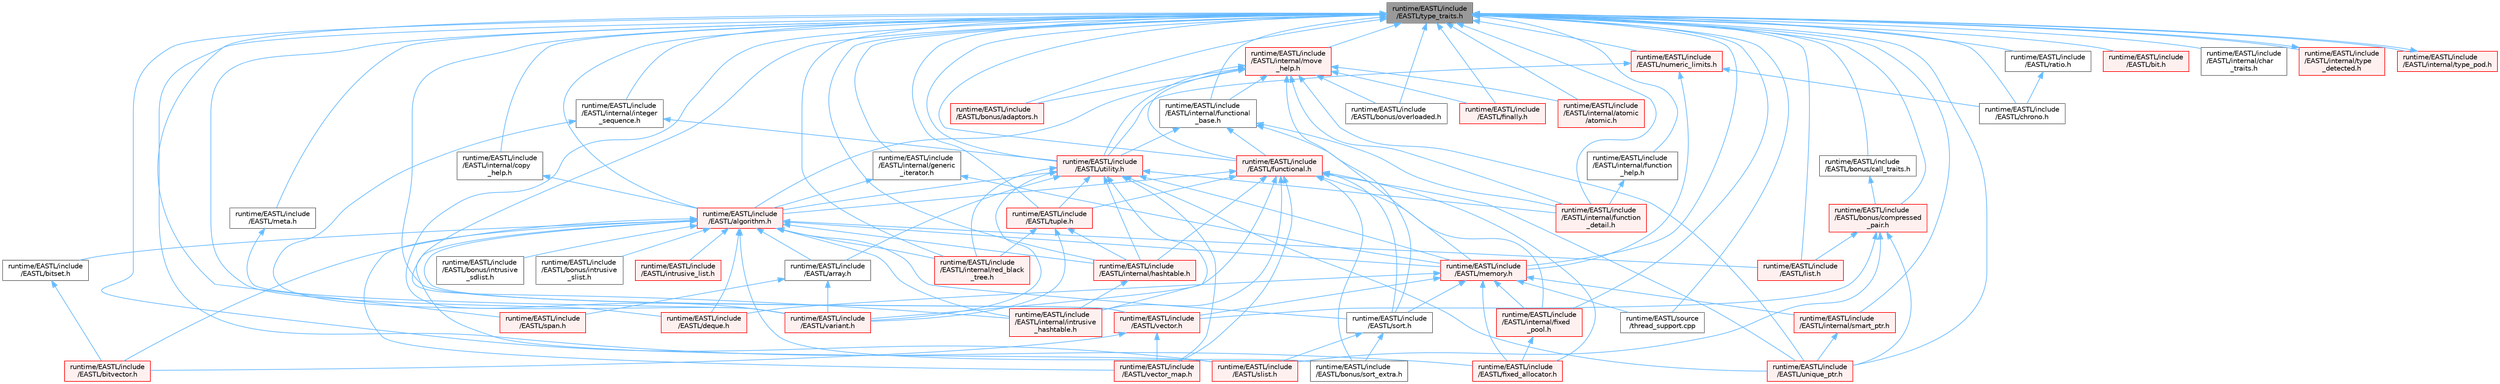 digraph "runtime/EASTL/include/EASTL/type_traits.h"
{
 // LATEX_PDF_SIZE
  bgcolor="transparent";
  edge [fontname=Helvetica,fontsize=10,labelfontname=Helvetica,labelfontsize=10];
  node [fontname=Helvetica,fontsize=10,shape=box,height=0.2,width=0.4];
  Node1 [id="Node000001",label="runtime/EASTL/include\l/EASTL/type_traits.h",height=0.2,width=0.4,color="gray40", fillcolor="grey60", style="filled", fontcolor="black",tooltip=" "];
  Node1 -> Node2 [id="edge133_Node000001_Node000002",dir="back",color="steelblue1",style="solid",tooltip=" "];
  Node2 [id="Node000002",label="runtime/EASTL/include\l/EASTL/algorithm.h",height=0.2,width=0.4,color="red", fillcolor="#FFF0F0", style="filled",URL="$_e_a_s_t_l_2include_2_e_a_s_t_l_2algorithm_8h.html",tooltip=" "];
  Node2 -> Node3 [id="edge134_Node000002_Node000003",dir="back",color="steelblue1",style="solid",tooltip=" "];
  Node3 [id="Node000003",label="runtime/EASTL/include\l/EASTL/array.h",height=0.2,width=0.4,color="grey40", fillcolor="white", style="filled",URL="$array_8h.html",tooltip=" "];
  Node3 -> Node4 [id="edge135_Node000003_Node000004",dir="back",color="steelblue1",style="solid",tooltip=" "];
  Node4 [id="Node000004",label="runtime/EASTL/include\l/EASTL/span.h",height=0.2,width=0.4,color="red", fillcolor="#FFF0F0", style="filled",URL="$span_8h.html",tooltip=" "];
  Node3 -> Node416 [id="edge136_Node000003_Node000416",dir="back",color="steelblue1",style="solid",tooltip=" "];
  Node416 [id="Node000416",label="runtime/EASTL/include\l/EASTL/variant.h",height=0.2,width=0.4,color="red", fillcolor="#FFF0F0", style="filled",URL="$_e_a_s_t_l_2include_2_e_a_s_t_l_2variant_8h.html",tooltip=" "];
  Node2 -> Node71 [id="edge137_Node000002_Node000071",dir="back",color="steelblue1",style="solid",tooltip=" "];
  Node71 [id="Node000071",label="runtime/EASTL/include\l/EASTL/bitset.h",height=0.2,width=0.4,color="grey40", fillcolor="white", style="filled",URL="$bitset_8h.html",tooltip=" "];
  Node71 -> Node72 [id="edge138_Node000071_Node000072",dir="back",color="steelblue1",style="solid",tooltip=" "];
  Node72 [id="Node000072",label="runtime/EASTL/include\l/EASTL/bitvector.h",height=0.2,width=0.4,color="red", fillcolor="#FFF0F0", style="filled",URL="$bitvector_8h.html",tooltip=" "];
  Node2 -> Node72 [id="edge139_Node000002_Node000072",dir="back",color="steelblue1",style="solid",tooltip=" "];
  Node2 -> Node418 [id="edge140_Node000002_Node000418",dir="back",color="steelblue1",style="solid",tooltip=" "];
  Node418 [id="Node000418",label="runtime/EASTL/include\l/EASTL/bonus/intrusive\l_sdlist.h",height=0.2,width=0.4,color="grey40", fillcolor="white", style="filled",URL="$intrusive__sdlist_8h.html",tooltip=" "];
  Node2 -> Node419 [id="edge141_Node000002_Node000419",dir="back",color="steelblue1",style="solid",tooltip=" "];
  Node419 [id="Node000419",label="runtime/EASTL/include\l/EASTL/bonus/intrusive\l_slist.h",height=0.2,width=0.4,color="grey40", fillcolor="white", style="filled",URL="$intrusive__slist_8h.html",tooltip=" "];
  Node2 -> Node420 [id="edge142_Node000002_Node000420",dir="back",color="steelblue1",style="solid",tooltip=" "];
  Node420 [id="Node000420",label="runtime/EASTL/include\l/EASTL/bonus/sort_extra.h",height=0.2,width=0.4,color="grey40", fillcolor="white", style="filled",URL="$sort__extra_8h.html",tooltip=" "];
  Node2 -> Node421 [id="edge143_Node000002_Node000421",dir="back",color="steelblue1",style="solid",tooltip=" "];
  Node421 [id="Node000421",label="runtime/EASTL/include\l/EASTL/deque.h",height=0.2,width=0.4,color="red", fillcolor="#FFF0F0", style="filled",URL="$_e_a_s_t_l_2include_2_e_a_s_t_l_2deque_8h.html",tooltip=" "];
  Node2 -> Node97 [id="edge144_Node000002_Node000097",dir="back",color="steelblue1",style="solid",tooltip=" "];
  Node97 [id="Node000097",label="runtime/EASTL/include\l/EASTL/internal/hashtable.h",height=0.2,width=0.4,color="red", fillcolor="#FFF0F0", style="filled",URL="$hashtable_8h.html",tooltip=" "];
  Node97 -> Node107 [id="edge145_Node000097_Node000107",dir="back",color="steelblue1",style="solid",tooltip=" "];
  Node107 [id="Node000107",label="runtime/EASTL/include\l/EASTL/internal/intrusive\l_hashtable.h",height=0.2,width=0.4,color="red", fillcolor="#FFF0F0", style="filled",URL="$intrusive__hashtable_8h.html",tooltip=" "];
  Node2 -> Node107 [id="edge146_Node000002_Node000107",dir="back",color="steelblue1",style="solid",tooltip=" "];
  Node2 -> Node425 [id="edge147_Node000002_Node000425",dir="back",color="steelblue1",style="solid",tooltip=" "];
  Node425 [id="Node000425",label="runtime/EASTL/include\l/EASTL/internal/red_black\l_tree.h",height=0.2,width=0.4,color="red", fillcolor="#FFF0F0", style="filled",URL="$red__black__tree_8h.html",tooltip=" "];
  Node2 -> Node433 [id="edge148_Node000002_Node000433",dir="back",color="steelblue1",style="solid",tooltip=" "];
  Node433 [id="Node000433",label="runtime/EASTL/include\l/EASTL/intrusive_list.h",height=0.2,width=0.4,color="red", fillcolor="#FFF0F0", style="filled",URL="$intrusive__list_8h.html",tooltip=" "];
  Node2 -> Node435 [id="edge149_Node000002_Node000435",dir="back",color="steelblue1",style="solid",tooltip=" "];
  Node435 [id="Node000435",label="runtime/EASTL/include\l/EASTL/list.h",height=0.2,width=0.4,color="red", fillcolor="#FFF0F0", style="filled",URL="$_e_a_s_t_l_2include_2_e_a_s_t_l_2list_8h.html",tooltip=" "];
  Node2 -> Node438 [id="edge150_Node000002_Node000438",dir="back",color="steelblue1",style="solid",tooltip=" "];
  Node438 [id="Node000438",label="runtime/EASTL/include\l/EASTL/memory.h",height=0.2,width=0.4,color="red", fillcolor="#FFF0F0", style="filled",URL="$_e_a_s_t_l_2include_2_e_a_s_t_l_2memory_8h.html",tooltip=" "];
  Node438 -> Node421 [id="edge151_Node000438_Node000421",dir="back",color="steelblue1",style="solid",tooltip=" "];
  Node438 -> Node441 [id="edge152_Node000438_Node000441",dir="back",color="steelblue1",style="solid",tooltip=" "];
  Node441 [id="Node000441",label="runtime/EASTL/include\l/EASTL/fixed_allocator.h",height=0.2,width=0.4,color="red", fillcolor="#FFF0F0", style="filled",URL="$fixed__allocator_8h.html",tooltip=" "];
  Node438 -> Node443 [id="edge153_Node000438_Node000443",dir="back",color="steelblue1",style="solid",tooltip=" "];
  Node443 [id="Node000443",label="runtime/EASTL/include\l/EASTL/internal/fixed\l_pool.h",height=0.2,width=0.4,color="red", fillcolor="#FFF0F0", style="filled",URL="$fixed__pool_8h.html",tooltip=" "];
  Node443 -> Node441 [id="edge154_Node000443_Node000441",dir="back",color="steelblue1",style="solid",tooltip=" "];
  Node438 -> Node448 [id="edge155_Node000438_Node000448",dir="back",color="steelblue1",style="solid",tooltip=" "];
  Node448 [id="Node000448",label="runtime/EASTL/include\l/EASTL/internal/smart_ptr.h",height=0.2,width=0.4,color="red", fillcolor="#FFF0F0", style="filled",URL="$smart__ptr_8h.html",tooltip=" "];
  Node448 -> Node454 [id="edge156_Node000448_Node000454",dir="back",color="steelblue1",style="solid",tooltip=" "];
  Node454 [id="Node000454",label="runtime/EASTL/include\l/EASTL/unique_ptr.h",height=0.2,width=0.4,color="red", fillcolor="#FFF0F0", style="filled",URL="$unique__ptr_8h.html",tooltip=" "];
  Node438 -> Node458 [id="edge157_Node000438_Node000458",dir="back",color="steelblue1",style="solid",tooltip=" "];
  Node458 [id="Node000458",label="runtime/EASTL/include\l/EASTL/sort.h",height=0.2,width=0.4,color="grey40", fillcolor="white", style="filled",URL="$sort_8h.html",tooltip=" "];
  Node458 -> Node420 [id="edge158_Node000458_Node000420",dir="back",color="steelblue1",style="solid",tooltip=" "];
  Node458 -> Node459 [id="edge159_Node000458_Node000459",dir="back",color="steelblue1",style="solid",tooltip=" "];
  Node459 [id="Node000459",label="runtime/EASTL/include\l/EASTL/slist.h",height=0.2,width=0.4,color="red", fillcolor="#FFF0F0", style="filled",URL="$slist_8h.html",tooltip=" "];
  Node438 -> Node460 [id="edge160_Node000438_Node000460",dir="back",color="steelblue1",style="solid",tooltip=" "];
  Node460 [id="Node000460",label="runtime/EASTL/include\l/EASTL/vector.h",height=0.2,width=0.4,color="red", fillcolor="#FFF0F0", style="filled",URL="$_e_a_s_t_l_2include_2_e_a_s_t_l_2vector_8h.html",tooltip=" "];
  Node460 -> Node72 [id="edge161_Node000460_Node000072",dir="back",color="steelblue1",style="solid",tooltip=" "];
  Node460 -> Node466 [id="edge162_Node000460_Node000466",dir="back",color="steelblue1",style="solid",tooltip=" "];
  Node466 [id="Node000466",label="runtime/EASTL/include\l/EASTL/vector_map.h",height=0.2,width=0.4,color="red", fillcolor="#FFF0F0", style="filled",URL="$_e_a_s_t_l_2include_2_e_a_s_t_l_2vector__map_8h.html",tooltip=" "];
  Node438 -> Node472 [id="edge163_Node000438_Node000472",dir="back",color="steelblue1",style="solid",tooltip=" "];
  Node472 [id="Node000472",label="runtime/EASTL/source\l/thread_support.cpp",height=0.2,width=0.4,color="grey40", fillcolor="white", style="filled",URL="$thread__support_8cpp.html",tooltip=" "];
  Node2 -> Node459 [id="edge164_Node000002_Node000459",dir="back",color="steelblue1",style="solid",tooltip=" "];
  Node2 -> Node458 [id="edge165_Node000002_Node000458",dir="back",color="steelblue1",style="solid",tooltip=" "];
  Node2 -> Node460 [id="edge166_Node000002_Node000460",dir="back",color="steelblue1",style="solid",tooltip=" "];
  Node2 -> Node466 [id="edge167_Node000002_Node000466",dir="back",color="steelblue1",style="solid",tooltip=" "];
  Node1 -> Node70 [id="edge168_Node000001_Node000070",dir="back",color="steelblue1",style="solid",tooltip=" "];
  Node70 [id="Node000070",label="runtime/EASTL/include\l/EASTL/bit.h",height=0.2,width=0.4,color="red", fillcolor="#FFF0F0", style="filled",URL="$bit_8h.html",tooltip=" "];
  Node1 -> Node474 [id="edge169_Node000001_Node000474",dir="back",color="steelblue1",style="solid",tooltip=" "];
  Node474 [id="Node000474",label="runtime/EASTL/include\l/EASTL/bonus/adaptors.h",height=0.2,width=0.4,color="red", fillcolor="#FFF0F0", style="filled",URL="$adaptors_8h.html",tooltip=" "];
  Node1 -> Node477 [id="edge170_Node000001_Node000477",dir="back",color="steelblue1",style="solid",tooltip=" "];
  Node477 [id="Node000477",label="runtime/EASTL/include\l/EASTL/bonus/call_traits.h",height=0.2,width=0.4,color="grey40", fillcolor="white", style="filled",URL="$call__traits_8h.html",tooltip=" "];
  Node477 -> Node478 [id="edge171_Node000477_Node000478",dir="back",color="steelblue1",style="solid",tooltip=" "];
  Node478 [id="Node000478",label="runtime/EASTL/include\l/EASTL/bonus/compressed\l_pair.h",height=0.2,width=0.4,color="red", fillcolor="#FFF0F0", style="filled",URL="$compressed__pair_8h.html",tooltip=" "];
  Node478 -> Node435 [id="edge172_Node000478_Node000435",dir="back",color="steelblue1",style="solid",tooltip=" "];
  Node478 -> Node459 [id="edge173_Node000478_Node000459",dir="back",color="steelblue1",style="solid",tooltip=" "];
  Node478 -> Node454 [id="edge174_Node000478_Node000454",dir="back",color="steelblue1",style="solid",tooltip=" "];
  Node478 -> Node460 [id="edge175_Node000478_Node000460",dir="back",color="steelblue1",style="solid",tooltip=" "];
  Node1 -> Node478 [id="edge176_Node000001_Node000478",dir="back",color="steelblue1",style="solid",tooltip=" "];
  Node1 -> Node479 [id="edge177_Node000001_Node000479",dir="back",color="steelblue1",style="solid",tooltip=" "];
  Node479 [id="Node000479",label="runtime/EASTL/include\l/EASTL/bonus/overloaded.h",height=0.2,width=0.4,color="grey40", fillcolor="white", style="filled",URL="$overloaded_8h.html",tooltip=" "];
  Node1 -> Node480 [id="edge178_Node000001_Node000480",dir="back",color="steelblue1",style="solid",tooltip=" "];
  Node480 [id="Node000480",label="runtime/EASTL/include\l/EASTL/chrono.h",height=0.2,width=0.4,color="grey40", fillcolor="white", style="filled",URL="$_e_a_s_t_l_2include_2_e_a_s_t_l_2chrono_8h.html",tooltip=" "];
  Node1 -> Node421 [id="edge179_Node000001_Node000421",dir="back",color="steelblue1",style="solid",tooltip=" "];
  Node1 -> Node481 [id="edge180_Node000001_Node000481",dir="back",color="steelblue1",style="solid",tooltip=" "];
  Node481 [id="Node000481",label="runtime/EASTL/include\l/EASTL/finally.h",height=0.2,width=0.4,color="red", fillcolor="#FFF0F0", style="filled",URL="$finally_8h.html",tooltip=" "];
  Node1 -> Node441 [id="edge181_Node000001_Node000441",dir="back",color="steelblue1",style="solid",tooltip=" "];
  Node1 -> Node482 [id="edge182_Node000001_Node000482",dir="back",color="steelblue1",style="solid",tooltip=" "];
  Node482 [id="Node000482",label="runtime/EASTL/include\l/EASTL/functional.h",height=0.2,width=0.4,color="red", fillcolor="#FFF0F0", style="filled",URL="$_e_a_s_t_l_2include_2_e_a_s_t_l_2functional_8h.html",tooltip=" "];
  Node482 -> Node2 [id="edge183_Node000482_Node000002",dir="back",color="steelblue1",style="solid",tooltip=" "];
  Node482 -> Node420 [id="edge184_Node000482_Node000420",dir="back",color="steelblue1",style="solid",tooltip=" "];
  Node482 -> Node441 [id="edge185_Node000482_Node000441",dir="back",color="steelblue1",style="solid",tooltip=" "];
  Node482 -> Node443 [id="edge186_Node000482_Node000443",dir="back",color="steelblue1",style="solid",tooltip=" "];
  Node482 -> Node97 [id="edge187_Node000482_Node000097",dir="back",color="steelblue1",style="solid",tooltip=" "];
  Node482 -> Node107 [id="edge188_Node000482_Node000107",dir="back",color="steelblue1",style="solid",tooltip=" "];
  Node482 -> Node458 [id="edge189_Node000482_Node000458",dir="back",color="steelblue1",style="solid",tooltip=" "];
  Node482 -> Node483 [id="edge190_Node000482_Node000483",dir="back",color="steelblue1",style="solid",tooltip=" "];
  Node483 [id="Node000483",label="runtime/EASTL/include\l/EASTL/tuple.h",height=0.2,width=0.4,color="red", fillcolor="#FFF0F0", style="filled",URL="$tuple_8h.html",tooltip=" "];
  Node483 -> Node97 [id="edge191_Node000483_Node000097",dir="back",color="steelblue1",style="solid",tooltip=" "];
  Node483 -> Node425 [id="edge192_Node000483_Node000425",dir="back",color="steelblue1",style="solid",tooltip=" "];
  Node483 -> Node416 [id="edge193_Node000483_Node000416",dir="back",color="steelblue1",style="solid",tooltip=" "];
  Node482 -> Node454 [id="edge194_Node000482_Node000454",dir="back",color="steelblue1",style="solid",tooltip=" "];
  Node482 -> Node416 [id="edge195_Node000482_Node000416",dir="back",color="steelblue1",style="solid",tooltip=" "];
  Node482 -> Node466 [id="edge196_Node000482_Node000466",dir="back",color="steelblue1",style="solid",tooltip=" "];
  Node1 -> Node90 [id="edge197_Node000001_Node000090",dir="back",color="steelblue1",style="solid",tooltip=" "];
  Node90 [id="Node000090",label="runtime/EASTL/include\l/EASTL/internal/atomic\l/atomic.h",height=0.2,width=0.4,color="red", fillcolor="#FFF0F0", style="filled",URL="$_e_a_s_t_l_2include_2_e_a_s_t_l_2internal_2atomic_2atomic_8h.html",tooltip=" "];
  Node1 -> Node95 [id="edge198_Node000001_Node000095",dir="back",color="steelblue1",style="solid",tooltip=" "];
  Node95 [id="Node000095",label="runtime/EASTL/include\l/EASTL/internal/char\l_traits.h",height=0.2,width=0.4,color="grey40", fillcolor="white", style="filled",URL="$char__traits_8h.html",tooltip=" "];
  Node1 -> Node96 [id="edge199_Node000001_Node000096",dir="back",color="steelblue1",style="solid",tooltip=" "];
  Node96 [id="Node000096",label="runtime/EASTL/include\l/EASTL/internal/copy\l_help.h",height=0.2,width=0.4,color="grey40", fillcolor="white", style="filled",URL="$copy__help_8h.html",tooltip=" "];
  Node96 -> Node2 [id="edge200_Node000096_Node000002",dir="back",color="steelblue1",style="solid",tooltip=" "];
  Node1 -> Node443 [id="edge201_Node000001_Node000443",dir="back",color="steelblue1",style="solid",tooltip=" "];
  Node1 -> Node484 [id="edge202_Node000001_Node000484",dir="back",color="steelblue1",style="solid",tooltip=" "];
  Node484 [id="Node000484",label="runtime/EASTL/include\l/EASTL/internal/function\l_detail.h",height=0.2,width=0.4,color="red", fillcolor="#FFF0F0", style="filled",URL="$function__detail_8h.html",tooltip=" "];
  Node1 -> Node487 [id="edge203_Node000001_Node000487",dir="back",color="steelblue1",style="solid",tooltip=" "];
  Node487 [id="Node000487",label="runtime/EASTL/include\l/EASTL/internal/function\l_help.h",height=0.2,width=0.4,color="grey40", fillcolor="white", style="filled",URL="$function__help_8h.html",tooltip=" "];
  Node487 -> Node484 [id="edge204_Node000487_Node000484",dir="back",color="steelblue1",style="solid",tooltip=" "];
  Node1 -> Node488 [id="edge205_Node000001_Node000488",dir="back",color="steelblue1",style="solid",tooltip=" "];
  Node488 [id="Node000488",label="runtime/EASTL/include\l/EASTL/internal/functional\l_base.h",height=0.2,width=0.4,color="grey40", fillcolor="white", style="filled",URL="$functional__base_8h.html",tooltip=" "];
  Node488 -> Node482 [id="edge206_Node000488_Node000482",dir="back",color="steelblue1",style="solid",tooltip=" "];
  Node488 -> Node484 [id="edge207_Node000488_Node000484",dir="back",color="steelblue1",style="solid",tooltip=" "];
  Node488 -> Node438 [id="edge208_Node000488_Node000438",dir="back",color="steelblue1",style="solid",tooltip=" "];
  Node488 -> Node489 [id="edge209_Node000488_Node000489",dir="back",color="steelblue1",style="solid",tooltip=" "];
  Node489 [id="Node000489",label="runtime/EASTL/include\l/EASTL/utility.h",height=0.2,width=0.4,color="red", fillcolor="#FFF0F0", style="filled",URL="$_e_a_s_t_l_2include_2_e_a_s_t_l_2utility_8h.html",tooltip=" "];
  Node489 -> Node2 [id="edge210_Node000489_Node000002",dir="back",color="steelblue1",style="solid",tooltip=" "];
  Node489 -> Node3 [id="edge211_Node000489_Node000003",dir="back",color="steelblue1",style="solid",tooltip=" "];
  Node489 -> Node484 [id="edge212_Node000489_Node000484",dir="back",color="steelblue1",style="solid",tooltip=" "];
  Node489 -> Node97 [id="edge213_Node000489_Node000097",dir="back",color="steelblue1",style="solid",tooltip=" "];
  Node489 -> Node107 [id="edge214_Node000489_Node000107",dir="back",color="steelblue1",style="solid",tooltip=" "];
  Node489 -> Node425 [id="edge215_Node000489_Node000425",dir="back",color="steelblue1",style="solid",tooltip=" "];
  Node489 -> Node438 [id="edge216_Node000489_Node000438",dir="back",color="steelblue1",style="solid",tooltip=" "];
  Node489 -> Node483 [id="edge217_Node000489_Node000483",dir="back",color="steelblue1",style="solid",tooltip=" "];
  Node489 -> Node454 [id="edge218_Node000489_Node000454",dir="back",color="steelblue1",style="solid",tooltip=" "];
  Node489 -> Node416 [id="edge219_Node000489_Node000416",dir="back",color="steelblue1",style="solid",tooltip=" "];
  Node489 -> Node466 [id="edge220_Node000489_Node000466",dir="back",color="steelblue1",style="solid",tooltip=" "];
  Node1 -> Node490 [id="edge221_Node000001_Node000490",dir="back",color="steelblue1",style="solid",tooltip=" "];
  Node490 [id="Node000490",label="runtime/EASTL/include\l/EASTL/internal/generic\l_iterator.h",height=0.2,width=0.4,color="grey40", fillcolor="white", style="filled",URL="$generic__iterator_8h.html",tooltip=" "];
  Node490 -> Node2 [id="edge222_Node000490_Node000002",dir="back",color="steelblue1",style="solid",tooltip=" "];
  Node490 -> Node438 [id="edge223_Node000490_Node000438",dir="back",color="steelblue1",style="solid",tooltip=" "];
  Node1 -> Node97 [id="edge224_Node000001_Node000097",dir="back",color="steelblue1",style="solid",tooltip=" "];
  Node1 -> Node491 [id="edge225_Node000001_Node000491",dir="back",color="steelblue1",style="solid",tooltip=" "];
  Node491 [id="Node000491",label="runtime/EASTL/include\l/EASTL/internal/integer\l_sequence.h",height=0.2,width=0.4,color="grey40", fillcolor="white", style="filled",URL="$integer__sequence_8h.html",tooltip=" "];
  Node491 -> Node489 [id="edge226_Node000491_Node000489",dir="back",color="steelblue1",style="solid",tooltip=" "];
  Node491 -> Node416 [id="edge227_Node000491_Node000416",dir="back",color="steelblue1",style="solid",tooltip=" "];
  Node1 -> Node107 [id="edge228_Node000001_Node000107",dir="back",color="steelblue1",style="solid",tooltip=" "];
  Node1 -> Node492 [id="edge229_Node000001_Node000492",dir="back",color="steelblue1",style="solid",tooltip=" "];
  Node492 [id="Node000492",label="runtime/EASTL/include\l/EASTL/internal/move\l_help.h",height=0.2,width=0.4,color="red", fillcolor="#FFF0F0", style="filled",URL="$move__help_8h.html",tooltip=" "];
  Node492 -> Node2 [id="edge230_Node000492_Node000002",dir="back",color="steelblue1",style="solid",tooltip=" "];
  Node492 -> Node474 [id="edge231_Node000492_Node000474",dir="back",color="steelblue1",style="solid",tooltip=" "];
  Node492 -> Node479 [id="edge232_Node000492_Node000479",dir="back",color="steelblue1",style="solid",tooltip=" "];
  Node492 -> Node481 [id="edge233_Node000492_Node000481",dir="back",color="steelblue1",style="solid",tooltip=" "];
  Node492 -> Node482 [id="edge234_Node000492_Node000482",dir="back",color="steelblue1",style="solid",tooltip=" "];
  Node492 -> Node90 [id="edge235_Node000492_Node000090",dir="back",color="steelblue1",style="solid",tooltip=" "];
  Node492 -> Node484 [id="edge236_Node000492_Node000484",dir="back",color="steelblue1",style="solid",tooltip=" "];
  Node492 -> Node488 [id="edge237_Node000492_Node000488",dir="back",color="steelblue1",style="solid",tooltip=" "];
  Node492 -> Node458 [id="edge238_Node000492_Node000458",dir="back",color="steelblue1",style="solid",tooltip=" "];
  Node492 -> Node454 [id="edge239_Node000492_Node000454",dir="back",color="steelblue1",style="solid",tooltip=" "];
  Node492 -> Node489 [id="edge240_Node000492_Node000489",dir="back",color="steelblue1",style="solid",tooltip=" "];
  Node1 -> Node425 [id="edge241_Node000001_Node000425",dir="back",color="steelblue1",style="solid",tooltip=" "];
  Node1 -> Node448 [id="edge242_Node000001_Node000448",dir="back",color="steelblue1",style="solid",tooltip=" "];
  Node1 -> Node496 [id="edge243_Node000001_Node000496",dir="back",color="steelblue1",style="solid",tooltip=" "];
  Node496 [id="Node000496",label="runtime/EASTL/include\l/EASTL/internal/type\l_detected.h",height=0.2,width=0.4,color="red", fillcolor="#FFF0F0", style="filled",URL="$type__detected_8h.html",tooltip=" "];
  Node496 -> Node1 [id="edge244_Node000496_Node000001",dir="back",color="steelblue1",style="solid",tooltip=" "];
  Node1 -> Node497 [id="edge245_Node000001_Node000497",dir="back",color="steelblue1",style="solid",tooltip=" "];
  Node497 [id="Node000497",label="runtime/EASTL/include\l/EASTL/internal/type_pod.h",height=0.2,width=0.4,color="red", fillcolor="#FFF0F0", style="filled",URL="$type__pod_8h.html",tooltip=" "];
  Node497 -> Node1 [id="edge246_Node000497_Node000001",dir="back",color="steelblue1",style="solid",tooltip=" "];
  Node1 -> Node435 [id="edge247_Node000001_Node000435",dir="back",color="steelblue1",style="solid",tooltip=" "];
  Node1 -> Node438 [id="edge248_Node000001_Node000438",dir="back",color="steelblue1",style="solid",tooltip=" "];
  Node1 -> Node499 [id="edge249_Node000001_Node000499",dir="back",color="steelblue1",style="solid",tooltip=" "];
  Node499 [id="Node000499",label="runtime/EASTL/include\l/EASTL/meta.h",height=0.2,width=0.4,color="grey40", fillcolor="white", style="filled",URL="$meta_8h.html",tooltip=" "];
  Node499 -> Node416 [id="edge250_Node000499_Node000416",dir="back",color="steelblue1",style="solid",tooltip=" "];
  Node1 -> Node500 [id="edge251_Node000001_Node000500",dir="back",color="steelblue1",style="solid",tooltip=" "];
  Node500 [id="Node000500",label="runtime/EASTL/include\l/EASTL/numeric_limits.h",height=0.2,width=0.4,color="red", fillcolor="#FFF0F0", style="filled",URL="$numeric__limits_8h.html",tooltip=" "];
  Node500 -> Node480 [id="edge252_Node000500_Node000480",dir="back",color="steelblue1",style="solid",tooltip=" "];
  Node500 -> Node438 [id="edge253_Node000500_Node000438",dir="back",color="steelblue1",style="solid",tooltip=" "];
  Node500 -> Node489 [id="edge254_Node000500_Node000489",dir="back",color="steelblue1",style="solid",tooltip=" "];
  Node1 -> Node503 [id="edge255_Node000001_Node000503",dir="back",color="steelblue1",style="solid",tooltip=" "];
  Node503 [id="Node000503",label="runtime/EASTL/include\l/EASTL/ratio.h",height=0.2,width=0.4,color="grey40", fillcolor="white", style="filled",URL="$ratio_8h.html",tooltip=" "];
  Node503 -> Node480 [id="edge256_Node000503_Node000480",dir="back",color="steelblue1",style="solid",tooltip=" "];
  Node1 -> Node459 [id="edge257_Node000001_Node000459",dir="back",color="steelblue1",style="solid",tooltip=" "];
  Node1 -> Node4 [id="edge258_Node000001_Node000004",dir="back",color="steelblue1",style="solid",tooltip=" "];
  Node1 -> Node483 [id="edge259_Node000001_Node000483",dir="back",color="steelblue1",style="solid",tooltip=" "];
  Node1 -> Node454 [id="edge260_Node000001_Node000454",dir="back",color="steelblue1",style="solid",tooltip=" "];
  Node1 -> Node489 [id="edge261_Node000001_Node000489",dir="back",color="steelblue1",style="solid",tooltip=" "];
  Node1 -> Node416 [id="edge262_Node000001_Node000416",dir="back",color="steelblue1",style="solid",tooltip=" "];
  Node1 -> Node460 [id="edge263_Node000001_Node000460",dir="back",color="steelblue1",style="solid",tooltip=" "];
  Node1 -> Node472 [id="edge264_Node000001_Node000472",dir="back",color="steelblue1",style="solid",tooltip=" "];
}
